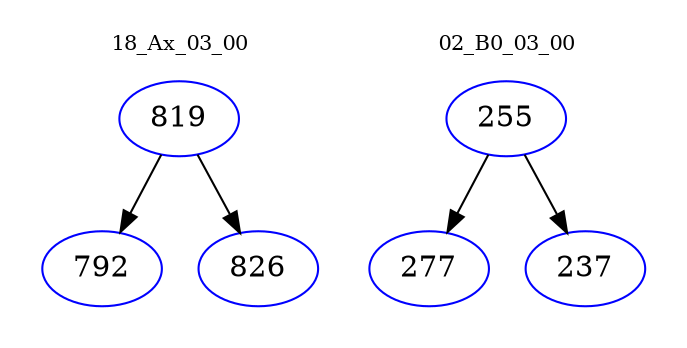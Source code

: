 digraph{
subgraph cluster_0 {
color = white
label = "18_Ax_03_00";
fontsize=10;
T0_819 [label="819", color="blue"]
T0_819 -> T0_792 [color="black"]
T0_792 [label="792", color="blue"]
T0_819 -> T0_826 [color="black"]
T0_826 [label="826", color="blue"]
}
subgraph cluster_1 {
color = white
label = "02_B0_03_00";
fontsize=10;
T1_255 [label="255", color="blue"]
T1_255 -> T1_277 [color="black"]
T1_277 [label="277", color="blue"]
T1_255 -> T1_237 [color="black"]
T1_237 [label="237", color="blue"]
}
}
